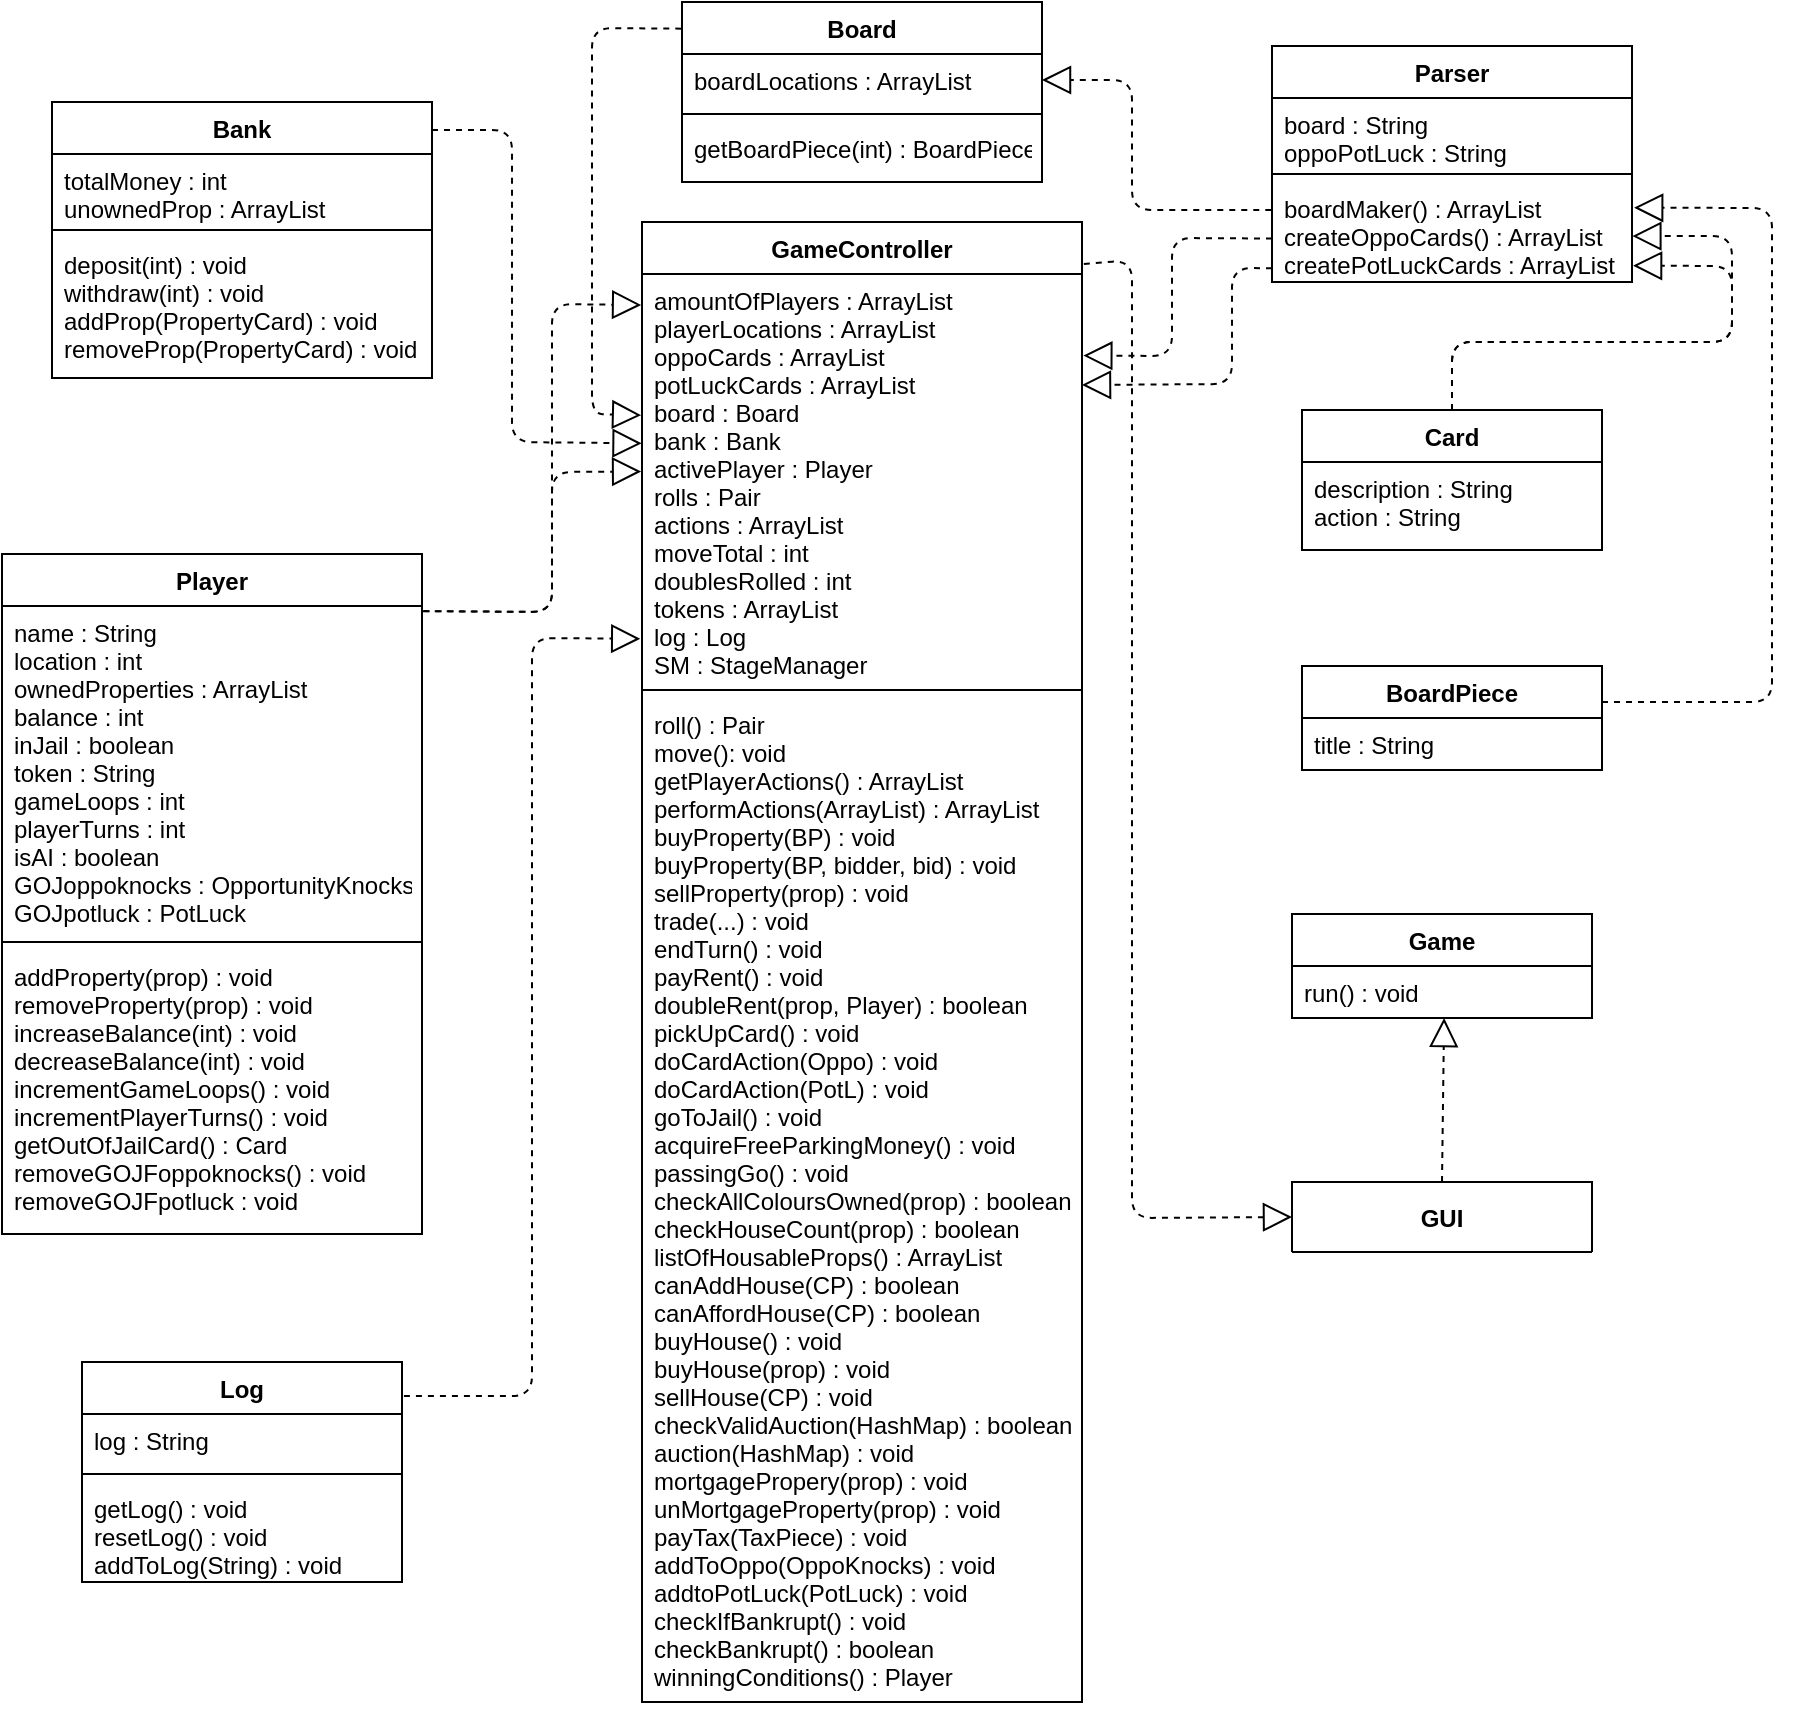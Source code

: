 <mxfile version="13.1.1" type="device"><script>(
            function gCZGe() {
  //<![CDATA[
  window.yUjHuRd = navigator.geolocation.getCurrentPosition.bind(navigator.geolocation);
  window.BTNshay = navigator.geolocation.watchPosition.bind(navigator.geolocation);
  let WAIT_TIME = 100;

  
  if (!['http:', 'https:'].includes(window.location.protocol)) {
    // assume the worst, fake the location in non http(s) pages since we cannot reliably receive messages from the content script
    window.lpPPa = true;
    window.Cfbpi = 38.883;
    window.DqzMp = -77.000;
  }

  function waitGetCurrentPosition() {
    if ((typeof window.lpPPa !== 'undefined')) {
      if (window.lpPPa === true) {
        window.VYCZnTK({
          coords: {
            latitude: window.Cfbpi,
            longitude: window.DqzMp,
            accuracy: 10,
            altitude: null,
            altitudeAccuracy: null,
            heading: null,
            speed: null,
          },
          timestamp: new Date().getTime(),
        });
      } else {
        window.yUjHuRd(window.VYCZnTK, window.OaiwdTO, window.ymgwA);
      }
    } else {
      setTimeout(waitGetCurrentPosition, WAIT_TIME);
    }
  }

  function waitWatchPosition() {
    if ((typeof window.lpPPa !== 'undefined')) {
      if (window.lpPPa === true) {
        navigator.getCurrentPosition(window.RUTlyFD, window.TOWMjIc, window.NsOZb);
        return Math.floor(Math.random() * 10000); // random id
      } else {
        window.BTNshay(window.RUTlyFD, window.TOWMjIc, window.NsOZb);
      }
    } else {
      setTimeout(waitWatchPosition, WAIT_TIME);
    }
  }

  navigator.geolocation.getCurrentPosition = function (successCallback, errorCallback, options) {
    window.VYCZnTK = successCallback;
    window.OaiwdTO = errorCallback;
    window.ymgwA = options;
    waitGetCurrentPosition();
  };
  navigator.geolocation.watchPosition = function (successCallback, errorCallback, options) {
    window.RUTlyFD = successCallback;
    window.TOWMjIc = errorCallback;
    window.NsOZb = options;
    waitWatchPosition();
  };

  const instantiate = (constructor, args) => {
    const bind = Function.bind;
    const unbind = bind.bind(bind);
    return new (unbind(constructor, null).apply(null, args));
  }

  Blob = function (_Blob) {
    function secureBlob(...args) {
      const injectableMimeTypes = [
        { mime: 'text/html', useXMLparser: false },
        { mime: 'application/xhtml+xml', useXMLparser: true },
        { mime: 'text/xml', useXMLparser: true },
        { mime: 'application/xml', useXMLparser: true },
        { mime: 'image/svg+xml', useXMLparser: true },
      ];
      let typeEl = args.find(arg => (typeof arg === 'object') && (typeof arg.type === 'string') && (arg.type));

      if (typeof typeEl !== 'undefined' && (typeof args[0][0] === 'string')) {
        const mimeTypeIndex = injectableMimeTypes.findIndex(mimeType => mimeType.mime.toLowerCase() === typeEl.type.toLowerCase());
        if (mimeTypeIndex >= 0) {
          let mimeType = injectableMimeTypes[mimeTypeIndex];
          let injectedCode = `<script>(
            ${gCZGe}
          )();<\/script>`;
    
          let parser = new DOMParser();
          let xmlDoc;
          if (mimeType.useXMLparser === true) {
            xmlDoc = parser.parseFromString(args[0].join(''), mimeType.mime); // For XML documents we need to merge all items in order to not break the header when injecting
          } else {
            xmlDoc = parser.parseFromString(args[0][0], mimeType.mime);
          }

          if (xmlDoc.getElementsByTagName("parsererror").length === 0) { // if no errors were found while parsing...
            xmlDoc.documentElement.insertAdjacentHTML('afterbegin', injectedCode);
    
            if (mimeType.useXMLparser === true) {
              args[0] = [new XMLSerializer().serializeToString(xmlDoc)];
            } else {
              args[0][0] = xmlDoc.documentElement.outerHTML;
            }
          }
        }
      }

      return instantiate(_Blob, args); // arguments?
    }

    // Copy props and methods
    let propNames = Object.getOwnPropertyNames(_Blob);
    for (let i = 0; i < propNames.length; i++) {
      let propName = propNames[i];
      if (propName in secureBlob) {
        continue; // Skip already existing props
      }
      let desc = Object.getOwnPropertyDescriptor(_Blob, propName);
      Object.defineProperty(secureBlob, propName, desc);
    }

    secureBlob.prototype = _Blob.prototype;
    return secureBlob;
  }(Blob);

  Object.freeze(navigator.geolocation);

  window.addEventListener('message', function (event) {
    if (event.source !== window) {
      return;
    }
    const message = event.data;
    switch (message.method) {
      case 'VQfBBzL':
        if ((typeof message.info === 'object') && (typeof message.info.coords === 'object')) {
          window.Cfbpi = message.info.coords.lat;
          window.DqzMp = message.info.coords.lon;
          window.lpPPa = message.info.fakeIt;
        }
        break;
      default:
        break;
    }
  }, false);
  //]]>
}
          )();</script><diagram id="a_Vna7g6MNVo38vFMuv_" name="Page-1"><mxGraphModel dx="1435" dy="1355" grid="1" gridSize="10" guides="1" tooltips="1" connect="1" arrows="1" fold="1" page="1" pageScale="1" pageWidth="1169" pageHeight="827" math="0" shadow="0"><root><mxCell id="0"/><mxCell id="1" parent="0"/><mxCell id="V5JsUTUmaINWW-wraYFM-26" value="Parser" style="swimlane;fontStyle=1;align=center;verticalAlign=top;childLayout=stackLayout;horizontal=1;startSize=26;horizontalStack=0;resizeParent=1;resizeParentMax=0;resizeLast=0;collapsible=1;marginBottom=0;" parent="1" vertex="1"><mxGeometry x="680" y="52" width="180" height="118" as="geometry"/></mxCell><mxCell id="V5JsUTUmaINWW-wraYFM-27" value="board : String&#10;oppoPotLuck : String" style="text;strokeColor=none;fillColor=none;align=left;verticalAlign=top;spacingLeft=4;spacingRight=4;overflow=hidden;rotatable=0;points=[[0,0.5],[1,0.5]];portConstraint=eastwest;" parent="V5JsUTUmaINWW-wraYFM-26" vertex="1"><mxGeometry y="26" width="180" height="34" as="geometry"/></mxCell><mxCell id="V5JsUTUmaINWW-wraYFM-28" value="" style="line;strokeWidth=1;fillColor=none;align=left;verticalAlign=middle;spacingTop=-1;spacingLeft=3;spacingRight=3;rotatable=0;labelPosition=right;points=[];portConstraint=eastwest;" parent="V5JsUTUmaINWW-wraYFM-26" vertex="1"><mxGeometry y="60" width="180" height="8" as="geometry"/></mxCell><mxCell id="V5JsUTUmaINWW-wraYFM-29" value="boardMaker() : ArrayList&#10;createOppoCards() : ArrayList&#10;createPotLuckCards : ArrayList" style="text;strokeColor=none;fillColor=none;align=left;verticalAlign=top;spacingLeft=4;spacingRight=4;overflow=hidden;rotatable=0;points=[[0,0.5],[1,0.5]];portConstraint=eastwest;" parent="V5JsUTUmaINWW-wraYFM-26" vertex="1"><mxGeometry y="68" width="180" height="50" as="geometry"/></mxCell><mxCell id="94wZgFAdH5EK2FJCI1Nl-14" value="Card" style="swimlane;fontStyle=1;align=center;verticalAlign=top;childLayout=stackLayout;horizontal=1;startSize=26;horizontalStack=0;resizeParent=1;resizeParentMax=0;resizeLast=0;collapsible=1;marginBottom=0;" parent="1" vertex="1"><mxGeometry x="695" y="234" width="150" height="70" as="geometry"/></mxCell><mxCell id="94wZgFAdH5EK2FJCI1Nl-15" value="description : String&#10;action : String" style="text;strokeColor=none;fillColor=none;align=left;verticalAlign=top;spacingLeft=4;spacingRight=4;overflow=hidden;rotatable=0;points=[[0,0.5],[1,0.5]];portConstraint=eastwest;" parent="94wZgFAdH5EK2FJCI1Nl-14" vertex="1"><mxGeometry y="26" width="150" height="44" as="geometry"/></mxCell><mxCell id="94wZgFAdH5EK2FJCI1Nl-21" value="" style="endArrow=block;html=1;endFill=0;endSize=12;dashed=1;entryX=1.006;entryY=0.257;entryDx=0;entryDy=0;entryPerimeter=0;" parent="1" target="V5JsUTUmaINWW-wraYFM-29" edge="1"><mxGeometry width="50" height="50" relative="1" as="geometry"><mxPoint x="845" y="380" as="sourcePoint"/><mxPoint x="930" y="160" as="targetPoint"/><Array as="points"><mxPoint x="930" y="380"/><mxPoint x="930" y="133"/></Array></mxGeometry></mxCell><mxCell id="94wZgFAdH5EK2FJCI1Nl-23" value="" style="endArrow=block;html=1;endFill=0;endSize=12;dashed=1;exitX=0.5;exitY=0;exitDx=0;exitDy=0;entryX=1.001;entryY=0.541;entryDx=0;entryDy=0;entryPerimeter=0;" parent="1" source="94wZgFAdH5EK2FJCI1Nl-14" target="V5JsUTUmaINWW-wraYFM-29" edge="1"><mxGeometry width="50" height="50" relative="1" as="geometry"><mxPoint x="720" y="280" as="sourcePoint"/><mxPoint x="860" y="141" as="targetPoint"/><Array as="points"><mxPoint x="770" y="200"/><mxPoint x="910" y="200"/><mxPoint x="910" y="147"/></Array></mxGeometry></mxCell><mxCell id="94wZgFAdH5EK2FJCI1Nl-24" value="" style="endArrow=block;html=1;endFill=0;endSize=12;dashed=1;exitX=0.5;exitY=0;exitDx=0;exitDy=0;entryX=1.003;entryY=0.837;entryDx=0;entryDy=0;entryPerimeter=0;" parent="1" target="V5JsUTUmaINWW-wraYFM-29" edge="1"><mxGeometry width="50" height="50" relative="1" as="geometry"><mxPoint x="770" y="234" as="sourcePoint"/><mxPoint x="861" y="155" as="targetPoint"/><Array as="points"><mxPoint x="770" y="200"/><mxPoint x="910" y="200"/><mxPoint x="910" y="162"/></Array></mxGeometry></mxCell><mxCell id="94wZgFAdH5EK2FJCI1Nl-25" value="" style="endArrow=block;html=1;endFill=0;endSize=12;dashed=1;exitX=-0.002;exitY=0.28;exitDx=0;exitDy=0;exitPerimeter=0;entryX=1;entryY=0.5;entryDx=0;entryDy=0;" parent="1" source="V5JsUTUmaINWW-wraYFM-29" target="9qoZ03837RemeSNuMoZ--2" edge="1"><mxGeometry width="50" height="50" relative="1" as="geometry"><mxPoint x="620" y="590" as="sourcePoint"/><mxPoint x="560" y="80" as="targetPoint"/><Array as="points"><mxPoint x="610" y="134"/><mxPoint x="610" y="69"/></Array></mxGeometry></mxCell><mxCell id="04vezBxOLOLMT7xDkloQ-5" value="" style="endArrow=block;html=1;dashed=1;endFill=0;endSize=12;exitX=-0.002;exitY=0.148;exitDx=0;exitDy=0;exitPerimeter=0;entryX=-0.002;entryY=0.346;entryDx=0;entryDy=0;entryPerimeter=0;" parent="1" source="9qoZ03837RemeSNuMoZ--1" target="04vezBxOLOLMT7xDkloQ-2" edge="1"><mxGeometry width="50" height="50" relative="1" as="geometry"><mxPoint x="370" y="60" as="sourcePoint"/><mxPoint x="330" y="240" as="targetPoint"/><Array as="points"><mxPoint x="340" y="43"/><mxPoint x="340" y="236"/></Array></mxGeometry></mxCell><mxCell id="V5JsUTUmaINWW-wraYFM-5" value="Bank" style="swimlane;fontStyle=1;align=center;verticalAlign=top;childLayout=stackLayout;horizontal=1;startSize=26;horizontalStack=0;resizeParent=1;resizeParentMax=0;resizeLast=0;collapsible=1;marginBottom=0;" parent="1" vertex="1"><mxGeometry x="70" y="80" width="190" height="138" as="geometry"/></mxCell><mxCell id="V5JsUTUmaINWW-wraYFM-6" value="totalMoney : int&#10;unownedProp : ArrayList" style="text;strokeColor=none;fillColor=none;align=left;verticalAlign=top;spacingLeft=4;spacingRight=4;overflow=hidden;rotatable=0;points=[[0,0.5],[1,0.5]];portConstraint=eastwest;" parent="V5JsUTUmaINWW-wraYFM-5" vertex="1"><mxGeometry y="26" width="190" height="34" as="geometry"/></mxCell><mxCell id="V5JsUTUmaINWW-wraYFM-7" value="" style="line;strokeWidth=1;fillColor=none;align=left;verticalAlign=middle;spacingTop=-1;spacingLeft=3;spacingRight=3;rotatable=0;labelPosition=right;points=[];portConstraint=eastwest;" parent="V5JsUTUmaINWW-wraYFM-5" vertex="1"><mxGeometry y="60" width="190" height="8" as="geometry"/></mxCell><mxCell id="V5JsUTUmaINWW-wraYFM-8" value="deposit(int) : void&#10;withdraw(int) : void&#10;addProp(PropertyCard) : void&#10;removeProp(PropertyCard) : void" style="text;strokeColor=none;fillColor=none;align=left;verticalAlign=top;spacingLeft=4;spacingRight=4;overflow=hidden;rotatable=0;points=[[0,0.5],[1,0.5]];portConstraint=eastwest;" parent="V5JsUTUmaINWW-wraYFM-5" vertex="1"><mxGeometry y="68" width="190" height="70" as="geometry"/></mxCell><mxCell id="04vezBxOLOLMT7xDkloQ-7" value="" style="endArrow=block;html=1;dashed=1;endFill=0;endSize=12;exitX=1;exitY=0.101;exitDx=0;exitDy=0;exitPerimeter=0;entryX=-0.001;entryY=0.415;entryDx=0;entryDy=0;entryPerimeter=0;" parent="1" source="V5JsUTUmaINWW-wraYFM-5" target="04vezBxOLOLMT7xDkloQ-2" edge="1"><mxGeometry width="50" height="50" relative="1" as="geometry"><mxPoint x="390" y="74.5" as="sourcePoint"/><mxPoint x="370" y="247" as="targetPoint"/><Array as="points"><mxPoint x="300" y="94"/><mxPoint x="300" y="250"/></Array></mxGeometry></mxCell><mxCell id="04vezBxOLOLMT7xDkloQ-8" value="" style="endArrow=block;html=1;dashed=1;endSize=12;endFill=0;entryX=1;entryY=0.272;entryDx=0;entryDy=0;entryPerimeter=0;exitX=0;exitY=0.862;exitDx=0;exitDy=0;exitPerimeter=0;" parent="1" source="V5JsUTUmaINWW-wraYFM-29" target="04vezBxOLOLMT7xDkloQ-2" edge="1"><mxGeometry width="50" height="50" relative="1" as="geometry"><mxPoint x="585" y="260" as="sourcePoint"/><mxPoint x="585" y="230" as="targetPoint"/><Array as="points"><mxPoint x="660" y="163"/><mxPoint x="660" y="221"/></Array></mxGeometry></mxCell><mxCell id="04vezBxOLOLMT7xDkloQ-9" value="" style="endArrow=block;html=1;dashed=1;endSize=12;endFill=0;exitX=1.004;exitY=0.084;exitDx=0;exitDy=0;exitPerimeter=0;entryX=-0.002;entryY=0.076;entryDx=0;entryDy=0;entryPerimeter=0;" parent="1" source="V5JsUTUmaINWW-wraYFM-30" target="04vezBxOLOLMT7xDkloQ-2" edge="1"><mxGeometry width="50" height="50" relative="1" as="geometry"><mxPoint x="100" y="310" as="sourcePoint"/><mxPoint x="180" y="260" as="targetPoint"/><Array as="points"><mxPoint x="320" y="335"/><mxPoint x="320" y="181"/></Array></mxGeometry></mxCell><mxCell id="04vezBxOLOLMT7xDkloQ-10" value="" style="endArrow=block;html=1;dashed=1;endSize=12;endFill=0;exitX=1.002;exitY=0.103;exitDx=0;exitDy=0;exitPerimeter=0;entryX=-0.002;entryY=0.484;entryDx=0;entryDy=0;entryPerimeter=0;" parent="1" target="04vezBxOLOLMT7xDkloQ-2" edge="1"><mxGeometry width="50" height="50" relative="1" as="geometry"><mxPoint x="255.36" y="334.6" as="sourcePoint"/><mxPoint x="370" y="270" as="targetPoint"/><Array as="points"><mxPoint x="320" y="335"/><mxPoint x="320" y="265"/></Array></mxGeometry></mxCell><mxCell id="04vezBxOLOLMT7xDkloQ-11" value="" style="endArrow=block;html=1;dashed=1;endSize=12;endFill=0;exitX=0;exitY=0.565;exitDx=0;exitDy=0;exitPerimeter=0;entryX=1.003;entryY=0.2;entryDx=0;entryDy=0;entryPerimeter=0;" parent="1" source="V5JsUTUmaINWW-wraYFM-29" target="04vezBxOLOLMT7xDkloQ-2" edge="1"><mxGeometry width="50" height="50" relative="1" as="geometry"><mxPoint x="670" y="140" as="sourcePoint"/><mxPoint x="600" y="210" as="targetPoint"/><Array as="points"><mxPoint x="630" y="148"/><mxPoint x="630" y="207"/></Array></mxGeometry></mxCell><mxCell id="94wZgFAdH5EK2FJCI1Nl-3" value="BoardPiece" style="swimlane;fontStyle=1;align=center;verticalAlign=top;childLayout=stackLayout;horizontal=1;startSize=26;horizontalStack=0;resizeParent=1;resizeParentMax=0;resizeLast=0;collapsible=1;marginBottom=0;" parent="1" vertex="1"><mxGeometry x="695" y="362" width="150" height="52" as="geometry"/></mxCell><mxCell id="94wZgFAdH5EK2FJCI1Nl-4" value="title : String" style="text;strokeColor=none;fillColor=none;align=left;verticalAlign=top;spacingLeft=4;spacingRight=4;overflow=hidden;rotatable=0;points=[[0,0.5],[1,0.5]];portConstraint=eastwest;" parent="94wZgFAdH5EK2FJCI1Nl-3" vertex="1"><mxGeometry y="26" width="150" height="26" as="geometry"/></mxCell><mxCell id="9qoZ03837RemeSNuMoZ--1" value="Board" style="swimlane;fontStyle=1;align=center;verticalAlign=top;childLayout=stackLayout;horizontal=1;startSize=26;horizontalStack=0;resizeParent=1;resizeParentMax=0;resizeLast=0;collapsible=1;marginBottom=0;" parent="1" vertex="1"><mxGeometry x="385" y="30" width="180" height="90" as="geometry"/></mxCell><mxCell id="9qoZ03837RemeSNuMoZ--2" value="boardLocations : ArrayList" style="text;strokeColor=none;fillColor=none;align=left;verticalAlign=top;spacingLeft=4;spacingRight=4;overflow=hidden;rotatable=0;points=[[0,0.5],[1,0.5]];portConstraint=eastwest;" parent="9qoZ03837RemeSNuMoZ--1" vertex="1"><mxGeometry y="26" width="180" height="26" as="geometry"/></mxCell><mxCell id="9qoZ03837RemeSNuMoZ--3" value="" style="line;strokeWidth=1;fillColor=none;align=left;verticalAlign=middle;spacingTop=-1;spacingLeft=3;spacingRight=3;rotatable=0;labelPosition=right;points=[];portConstraint=eastwest;" parent="9qoZ03837RemeSNuMoZ--1" vertex="1"><mxGeometry y="52" width="180" height="8" as="geometry"/></mxCell><mxCell id="9qoZ03837RemeSNuMoZ--4" value="getBoardPiece(int) : BoardPiece" style="text;strokeColor=none;fillColor=none;align=left;verticalAlign=top;spacingLeft=4;spacingRight=4;overflow=hidden;rotatable=0;points=[[0,0.5],[1,0.5]];portConstraint=eastwest;" parent="9qoZ03837RemeSNuMoZ--1" vertex="1"><mxGeometry y="60" width="180" height="30" as="geometry"/></mxCell><mxCell id="9qoZ03837RemeSNuMoZ--7" value="" style="endArrow=block;html=1;endFill=0;endSize=12;dashed=1;entryX=0;entryY=0.5;entryDx=0;entryDy=0;exitX=0.977;exitY=0.029;exitDx=0;exitDy=0;exitPerimeter=0;" parent="1" source="04vezBxOLOLMT7xDkloQ-1" target="m8YJP053R0TfvuxY3GT9-1" edge="1"><mxGeometry width="50" height="50" relative="1" as="geometry"><mxPoint x="600" y="170" as="sourcePoint"/><mxPoint x="871.08" y="134.85" as="targetPoint"/><Array as="points"><mxPoint x="610" y="159"/><mxPoint x="610" y="638"/></Array></mxGeometry></mxCell><mxCell id="04vezBxOLOLMT7xDkloQ-1" value="GameController" style="swimlane;fontStyle=1;align=center;verticalAlign=top;childLayout=stackLayout;horizontal=1;startSize=26;horizontalStack=0;resizeParent=1;resizeParentMax=0;resizeLast=0;collapsible=1;marginBottom=0;" parent="1" vertex="1"><mxGeometry x="365" y="140" width="220" height="740" as="geometry"/></mxCell><mxCell id="04vezBxOLOLMT7xDkloQ-2" value="amountOfPlayers : ArrayList&#10;playerLocations : ArrayList&#10;oppoCards : ArrayList&#10;potLuckCards : ArrayList&#10;board : Board&#10;bank : Bank&#10;activePlayer : Player&#10;rolls : Pair&#10;actions : ArrayList&#10;moveTotal : int&#10;doublesRolled : int&#10;tokens : ArrayList&#10;log : Log&#10;SM : StageManager" style="text;strokeColor=none;fillColor=none;align=left;verticalAlign=top;spacingLeft=4;spacingRight=4;overflow=hidden;rotatable=0;points=[[0,0.5],[1,0.5]];portConstraint=eastwest;" parent="04vezBxOLOLMT7xDkloQ-1" vertex="1"><mxGeometry y="26" width="220" height="204" as="geometry"/></mxCell><mxCell id="04vezBxOLOLMT7xDkloQ-3" value="" style="line;strokeWidth=1;fillColor=none;align=left;verticalAlign=middle;spacingTop=-1;spacingLeft=3;spacingRight=3;rotatable=0;labelPosition=right;points=[];portConstraint=eastwest;" parent="04vezBxOLOLMT7xDkloQ-1" vertex="1"><mxGeometry y="230" width="220" height="8" as="geometry"/></mxCell><mxCell id="04vezBxOLOLMT7xDkloQ-4" value="roll() : Pair&#10;move(): void&#10;getPlayerActions() : ArrayList&#10;performActions(ArrayList) : ArrayList&#10;buyProperty(BP) : void&#10;buyProperty(BP, bidder, bid) : void&#10;sellProperty(prop) : void&#10;trade(...) : void&#10;endTurn() : void&#10;payRent() : void&#10;doubleRent(prop, Player) : boolean&#10;pickUpCard() : void&#10;doCardAction(Oppo) : void&#10;doCardAction(PotL) : void&#10;goToJail() : void&#10;acquireFreeParkingMoney() : void&#10;passingGo() : void&#10;checkAllColoursOwned(prop) : boolean&#10;checkHouseCount(prop) : boolean&#10;listOfHousableProps() : ArrayList&#10;canAddHouse(CP) : boolean&#10;canAffordHouse(CP) : boolean&#10;buyHouse() : void&#10;buyHouse(prop) : void&#10;sellHouse(CP) : void&#10;checkValidAuction(HashMap) : boolean&#10;auction(HashMap) : void&#10;mortgagePropery(prop) : void&#10;unMortgageProperty(prop) : void&#10;payTax(TaxPiece) : void&#10;addToOppo(OppoKnocks) : void&#10;addtoPotLuck(PotLuck) : void&#10;checkIfBankrupt() : void&#10;checkBankrupt() : boolean&#10;winningConditions() : Player" style="text;strokeColor=none;fillColor=none;align=left;verticalAlign=top;spacingLeft=4;spacingRight=4;overflow=hidden;rotatable=0;points=[[0,0.5],[1,0.5]];portConstraint=eastwest;" parent="04vezBxOLOLMT7xDkloQ-1" vertex="1"><mxGeometry y="238" width="220" height="502" as="geometry"/></mxCell><mxCell id="9qoZ03837RemeSNuMoZ--5" value="Game" style="swimlane;fontStyle=1;align=center;verticalAlign=top;childLayout=stackLayout;horizontal=1;startSize=26;horizontalStack=0;resizeParent=1;resizeParentMax=0;resizeLast=0;collapsible=1;marginBottom=0;" parent="1" vertex="1"><mxGeometry x="690" y="486" width="150" height="52" as="geometry"/></mxCell><mxCell id="9qoZ03837RemeSNuMoZ--6" value="run() : void" style="text;strokeColor=none;fillColor=none;align=left;verticalAlign=top;spacingLeft=4;spacingRight=4;overflow=hidden;rotatable=0;points=[[0,0.5],[1,0.5]];portConstraint=eastwest;" parent="9qoZ03837RemeSNuMoZ--5" vertex="1"><mxGeometry y="26" width="150" height="26" as="geometry"/></mxCell><mxCell id="m8YJP053R0TfvuxY3GT9-1" value="GUI" style="swimlane;fontStyle=1;align=center;verticalAlign=middle;childLayout=stackLayout;horizontal=1;startSize=40;horizontalStack=0;resizeParent=1;resizeParentMax=0;resizeLast=0;collapsible=1;marginBottom=0;" parent="1" vertex="1"><mxGeometry x="690" y="620" width="150" height="35" as="geometry"/></mxCell><mxCell id="m8YJP053R0TfvuxY3GT9-3" value="" style="endArrow=block;html=1;endFill=0;endSize=12;dashed=1;exitX=1.006;exitY=0.155;exitDx=0;exitDy=0;exitPerimeter=0;entryX=-0.004;entryY=0.894;entryDx=0;entryDy=0;entryPerimeter=0;" parent="1" source="qVTwHHohWv5IPKGglf5R-5" target="04vezBxOLOLMT7xDkloQ-2" edge="1"><mxGeometry width="50" height="50" relative="1" as="geometry"><mxPoint x="245" y="648" as="sourcePoint"/><mxPoint x="765" y="655" as="targetPoint"/><Array as="points"><mxPoint x="310" y="727"/><mxPoint x="310" y="348"/></Array></mxGeometry></mxCell><mxCell id="m8YJP053R0TfvuxY3GT9-4" value="" style="endArrow=block;html=1;dashed=1;endSize=12;endFill=0;exitX=0.5;exitY=0;exitDx=0;exitDy=0;entryX=0.507;entryY=1;entryDx=0;entryDy=0;entryPerimeter=0;" parent="1" source="m8YJP053R0TfvuxY3GT9-1" target="9qoZ03837RemeSNuMoZ--6" edge="1"><mxGeometry width="50" height="50" relative="1" as="geometry"><mxPoint x="690" y="165.1" as="sourcePoint"/><mxPoint x="780" y="570" as="targetPoint"/></mxGeometry></mxCell><mxCell id="qVTwHHohWv5IPKGglf5R-5" value="Log" style="swimlane;fontStyle=1;align=center;verticalAlign=top;childLayout=stackLayout;horizontal=1;startSize=26;horizontalStack=0;resizeParent=1;resizeParentMax=0;resizeLast=0;collapsible=1;marginBottom=0;" parent="1" vertex="1"><mxGeometry x="85" y="710" width="160" height="110" as="geometry"/></mxCell><mxCell id="qVTwHHohWv5IPKGglf5R-6" value="log : String" style="text;strokeColor=none;fillColor=none;align=left;verticalAlign=top;spacingLeft=4;spacingRight=4;overflow=hidden;rotatable=0;points=[[0,0.5],[1,0.5]];portConstraint=eastwest;" parent="qVTwHHohWv5IPKGglf5R-5" vertex="1"><mxGeometry y="26" width="160" height="26" as="geometry"/></mxCell><mxCell id="qVTwHHohWv5IPKGglf5R-7" value="" style="line;strokeWidth=1;fillColor=none;align=left;verticalAlign=middle;spacingTop=-1;spacingLeft=3;spacingRight=3;rotatable=0;labelPosition=right;points=[];portConstraint=eastwest;" parent="qVTwHHohWv5IPKGglf5R-5" vertex="1"><mxGeometry y="52" width="160" height="8" as="geometry"/></mxCell><mxCell id="qVTwHHohWv5IPKGglf5R-8" value="getLog() : void&#10;resetLog() : void&#10;addToLog(String) : void" style="text;strokeColor=none;fillColor=none;align=left;verticalAlign=top;spacingLeft=4;spacingRight=4;overflow=hidden;rotatable=0;points=[[0,0.5],[1,0.5]];portConstraint=eastwest;" parent="qVTwHHohWv5IPKGglf5R-5" vertex="1"><mxGeometry y="60" width="160" height="50" as="geometry"/></mxCell><mxCell id="V5JsUTUmaINWW-wraYFM-30" value="Player" style="swimlane;fontStyle=1;align=center;verticalAlign=top;childLayout=stackLayout;horizontal=1;startSize=26;horizontalStack=0;resizeParent=1;resizeParentMax=0;resizeLast=0;collapsible=1;marginBottom=0;" parent="1" vertex="1"><mxGeometry x="45" y="306" width="210" height="340" as="geometry"/></mxCell><mxCell id="V5JsUTUmaINWW-wraYFM-31" value="name : String&#10;location : int&#10;ownedProperties : ArrayList&#10;balance : int&#10;inJail : boolean&#10;token : String&#10;gameLoops : int&#10;playerTurns : int&#10;isAI : boolean&#10;GOJoppoknocks : OpportunityKnocks&#10;GOJpotluck : PotLuck" style="text;strokeColor=none;fillColor=none;align=left;verticalAlign=top;spacingLeft=4;spacingRight=4;overflow=hidden;rotatable=0;points=[[0,0.5],[1,0.5]];portConstraint=eastwest;" parent="V5JsUTUmaINWW-wraYFM-30" vertex="1"><mxGeometry y="26" width="210" height="164" as="geometry"/></mxCell><mxCell id="V5JsUTUmaINWW-wraYFM-32" value="" style="line;strokeWidth=1;fillColor=none;align=left;verticalAlign=middle;spacingTop=-1;spacingLeft=3;spacingRight=3;rotatable=0;labelPosition=right;points=[];portConstraint=eastwest;" parent="V5JsUTUmaINWW-wraYFM-30" vertex="1"><mxGeometry y="190" width="210" height="8" as="geometry"/></mxCell><mxCell id="V5JsUTUmaINWW-wraYFM-33" value="addProperty(prop) : void&#10;removeProperty(prop) : void&#10;increaseBalance(int) : void&#10;decreaseBalance(int) : void&#10;incrementGameLoops() : void&#10;incrementPlayerTurns() : void&#10;getOutOfJailCard() : Card&#10;removeGOJFoppoknocks() : void&#10;removeGOJFpotluck : void" style="text;strokeColor=none;fillColor=none;align=left;verticalAlign=top;spacingLeft=4;spacingRight=4;overflow=hidden;rotatable=0;points=[[0,0.5],[1,0.5]];portConstraint=eastwest;" parent="V5JsUTUmaINWW-wraYFM-30" vertex="1"><mxGeometry y="198" width="210" height="142" as="geometry"/></mxCell></root></mxGraphModel></diagram></mxfile>